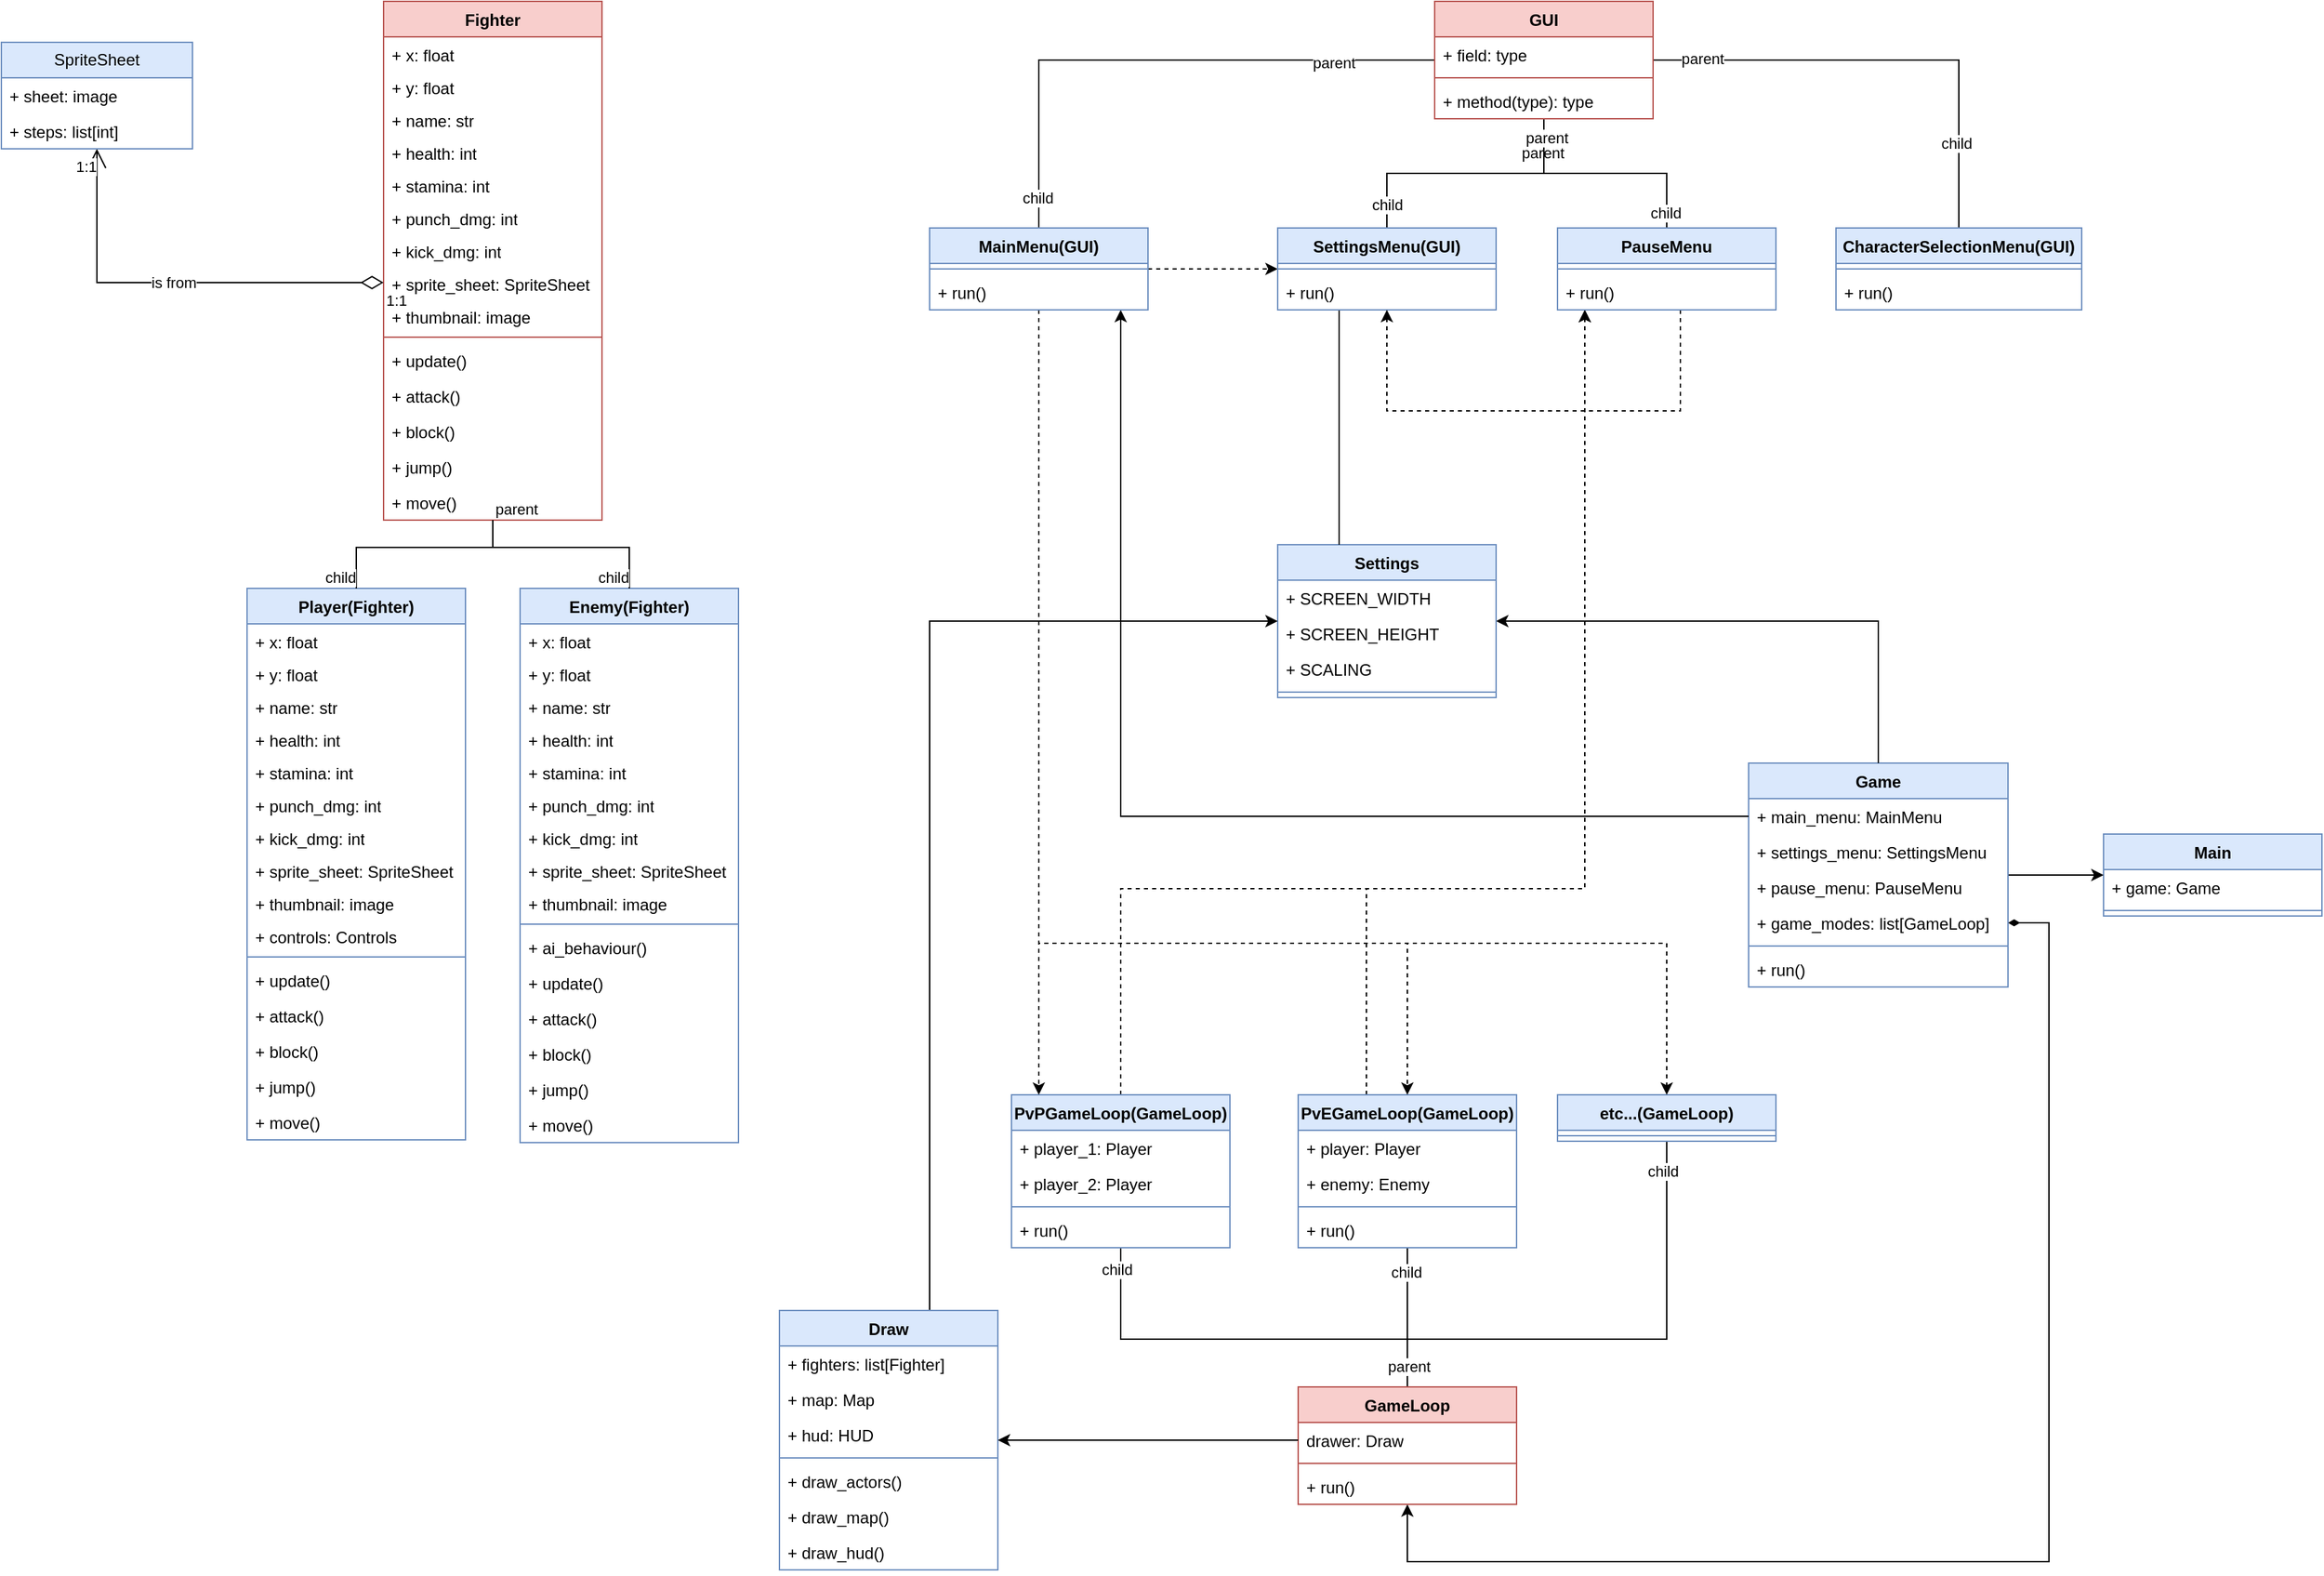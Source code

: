 <mxfile version="24.8.4" pages="2">
  <diagram name="1 oldal" id="AO9EqF0Pw0XHUYTM5-0S">
    <mxGraphModel dx="2049" dy="1954" grid="1" gridSize="10" guides="1" tooltips="1" connect="1" arrows="1" fold="1" page="1" pageScale="1" pageWidth="1600" pageHeight="900" math="0" shadow="0">
      <root>
        <mxCell id="0" />
        <mxCell id="1" parent="0" />
        <mxCell id="5-NTMnnVonEZ9g2xOe2K-20" value="Fighter" style="swimlane;fontStyle=1;align=center;verticalAlign=top;childLayout=stackLayout;horizontal=1;startSize=26;horizontalStack=0;resizeParent=1;resizeParentMax=0;resizeLast=0;collapsible=1;marginBottom=0;whiteSpace=wrap;html=1;fillColor=#f8cecc;strokeColor=#b85450;shadow=0;rounded=0;glass=0;swimlaneLine=1;" parent="1" vertex="1">
          <mxGeometry x="330" y="-360" width="160" height="380" as="geometry" />
        </mxCell>
        <mxCell id="5-NTMnnVonEZ9g2xOe2K-93" value="+ x: float" style="text;strokeColor=none;fillColor=none;align=left;verticalAlign=top;spacingLeft=4;spacingRight=4;overflow=hidden;rotatable=0;points=[[0,0.5],[1,0.5]];portConstraint=eastwest;whiteSpace=wrap;html=1;" parent="5-NTMnnVonEZ9g2xOe2K-20" vertex="1">
          <mxGeometry y="26" width="160" height="24" as="geometry" />
        </mxCell>
        <mxCell id="5-NTMnnVonEZ9g2xOe2K-94" value="+ y: float" style="text;strokeColor=none;fillColor=none;align=left;verticalAlign=top;spacingLeft=4;spacingRight=4;overflow=hidden;rotatable=0;points=[[0,0.5],[1,0.5]];portConstraint=eastwest;whiteSpace=wrap;html=1;" parent="5-NTMnnVonEZ9g2xOe2K-20" vertex="1">
          <mxGeometry y="50" width="160" height="24" as="geometry" />
        </mxCell>
        <mxCell id="5-NTMnnVonEZ9g2xOe2K-21" value="+ name: str" style="text;strokeColor=none;fillColor=none;align=left;verticalAlign=top;spacingLeft=4;spacingRight=4;overflow=hidden;rotatable=0;points=[[0,0.5],[1,0.5]];portConstraint=eastwest;whiteSpace=wrap;html=1;" parent="5-NTMnnVonEZ9g2xOe2K-20" vertex="1">
          <mxGeometry y="74" width="160" height="24" as="geometry" />
        </mxCell>
        <mxCell id="5-NTMnnVonEZ9g2xOe2K-26" value="+ health: int" style="text;strokeColor=none;fillColor=none;align=left;verticalAlign=top;spacingLeft=4;spacingRight=4;overflow=hidden;rotatable=0;points=[[0,0.5],[1,0.5]];portConstraint=eastwest;whiteSpace=wrap;html=1;" parent="5-NTMnnVonEZ9g2xOe2K-20" vertex="1">
          <mxGeometry y="98" width="160" height="24" as="geometry" />
        </mxCell>
        <mxCell id="5-NTMnnVonEZ9g2xOe2K-31" value="+ stamina: int" style="text;strokeColor=none;fillColor=none;align=left;verticalAlign=top;spacingLeft=4;spacingRight=4;overflow=hidden;rotatable=0;points=[[0,0.5],[1,0.5]];portConstraint=eastwest;whiteSpace=wrap;html=1;" parent="5-NTMnnVonEZ9g2xOe2K-20" vertex="1">
          <mxGeometry y="122" width="160" height="24" as="geometry" />
        </mxCell>
        <mxCell id="5-NTMnnVonEZ9g2xOe2K-30" value="+ punch_dmg: int" style="text;strokeColor=none;fillColor=none;align=left;verticalAlign=top;spacingLeft=4;spacingRight=4;overflow=hidden;rotatable=0;points=[[0,0.5],[1,0.5]];portConstraint=eastwest;whiteSpace=wrap;html=1;" parent="5-NTMnnVonEZ9g2xOe2K-20" vertex="1">
          <mxGeometry y="146" width="160" height="24" as="geometry" />
        </mxCell>
        <mxCell id="5-NTMnnVonEZ9g2xOe2K-29" value="+ kick_dmg: int" style="text;strokeColor=none;fillColor=none;align=left;verticalAlign=top;spacingLeft=4;spacingRight=4;overflow=hidden;rotatable=0;points=[[0,0.5],[1,0.5]];portConstraint=eastwest;whiteSpace=wrap;html=1;" parent="5-NTMnnVonEZ9g2xOe2K-20" vertex="1">
          <mxGeometry y="170" width="160" height="24" as="geometry" />
        </mxCell>
        <mxCell id="5-NTMnnVonEZ9g2xOe2K-28" value="+ sprite_sheet: SpriteSheet" style="text;strokeColor=none;fillColor=none;align=left;verticalAlign=top;spacingLeft=4;spacingRight=4;overflow=hidden;rotatable=0;points=[[0,0.5],[1,0.5]];portConstraint=eastwest;whiteSpace=wrap;html=1;" parent="5-NTMnnVonEZ9g2xOe2K-20" vertex="1">
          <mxGeometry y="194" width="160" height="24" as="geometry" />
        </mxCell>
        <mxCell id="5-NTMnnVonEZ9g2xOe2K-27" value="+ thumbnail: image" style="text;strokeColor=none;fillColor=none;align=left;verticalAlign=top;spacingLeft=4;spacingRight=4;overflow=hidden;rotatable=0;points=[[0,0.5],[1,0.5]];portConstraint=eastwest;whiteSpace=wrap;html=1;" parent="5-NTMnnVonEZ9g2xOe2K-20" vertex="1">
          <mxGeometry y="218" width="160" height="24" as="geometry" />
        </mxCell>
        <mxCell id="5-NTMnnVonEZ9g2xOe2K-22" value="" style="line;strokeWidth=1;fillColor=none;align=left;verticalAlign=middle;spacingTop=-1;spacingLeft=3;spacingRight=3;rotatable=0;labelPosition=right;points=[];portConstraint=eastwest;strokeColor=inherit;" parent="5-NTMnnVonEZ9g2xOe2K-20" vertex="1">
          <mxGeometry y="242" width="160" height="8" as="geometry" />
        </mxCell>
        <mxCell id="5-NTMnnVonEZ9g2xOe2K-23" value="+ update()" style="text;strokeColor=none;fillColor=none;align=left;verticalAlign=top;spacingLeft=4;spacingRight=4;overflow=hidden;rotatable=0;points=[[0,0.5],[1,0.5]];portConstraint=eastwest;whiteSpace=wrap;html=1;" parent="5-NTMnnVonEZ9g2xOe2K-20" vertex="1">
          <mxGeometry y="250" width="160" height="26" as="geometry" />
        </mxCell>
        <mxCell id="5-NTMnnVonEZ9g2xOe2K-32" value="+ attack()" style="text;strokeColor=none;fillColor=none;align=left;verticalAlign=top;spacingLeft=4;spacingRight=4;overflow=hidden;rotatable=0;points=[[0,0.5],[1,0.5]];portConstraint=eastwest;whiteSpace=wrap;html=1;" parent="5-NTMnnVonEZ9g2xOe2K-20" vertex="1">
          <mxGeometry y="276" width="160" height="26" as="geometry" />
        </mxCell>
        <mxCell id="5-NTMnnVonEZ9g2xOe2K-39" value="+ block()" style="text;strokeColor=none;fillColor=none;align=left;verticalAlign=top;spacingLeft=4;spacingRight=4;overflow=hidden;rotatable=0;points=[[0,0.5],[1,0.5]];portConstraint=eastwest;whiteSpace=wrap;html=1;" parent="5-NTMnnVonEZ9g2xOe2K-20" vertex="1">
          <mxGeometry y="302" width="160" height="26" as="geometry" />
        </mxCell>
        <mxCell id="5-NTMnnVonEZ9g2xOe2K-38" value="+ jump()" style="text;strokeColor=none;fillColor=none;align=left;verticalAlign=top;spacingLeft=4;spacingRight=4;overflow=hidden;rotatable=0;points=[[0,0.5],[1,0.5]];portConstraint=eastwest;whiteSpace=wrap;html=1;" parent="5-NTMnnVonEZ9g2xOe2K-20" vertex="1">
          <mxGeometry y="328" width="160" height="26" as="geometry" />
        </mxCell>
        <mxCell id="5-NTMnnVonEZ9g2xOe2K-37" value="+ move()" style="text;strokeColor=none;fillColor=none;align=left;verticalAlign=top;spacingLeft=4;spacingRight=4;overflow=hidden;rotatable=0;points=[[0,0.5],[1,0.5]];portConstraint=eastwest;whiteSpace=wrap;html=1;" parent="5-NTMnnVonEZ9g2xOe2K-20" vertex="1">
          <mxGeometry y="354" width="160" height="26" as="geometry" />
        </mxCell>
        <mxCell id="5-NTMnnVonEZ9g2xOe2K-44" value="is from" style="endArrow=open;html=1;endSize=12;startArrow=diamondThin;startSize=14;startFill=0;edgeStyle=orthogonalEdgeStyle;rounded=0;exitX=0;exitY=0.5;exitDx=0;exitDy=0;" parent="1" source="5-NTMnnVonEZ9g2xOe2K-28" target="5-NTMnnVonEZ9g2xOe2K-47" edge="1">
          <mxGeometry relative="1" as="geometry">
            <mxPoint x="110" y="-120" as="sourcePoint" />
            <mxPoint x="130" y="-60" as="targetPoint" />
          </mxGeometry>
        </mxCell>
        <mxCell id="5-NTMnnVonEZ9g2xOe2K-45" value="1:1" style="edgeLabel;resizable=0;html=1;align=left;verticalAlign=top;" parent="5-NTMnnVonEZ9g2xOe2K-44" connectable="0" vertex="1">
          <mxGeometry x="-1" relative="1" as="geometry" />
        </mxCell>
        <mxCell id="5-NTMnnVonEZ9g2xOe2K-46" value="1:1" style="edgeLabel;resizable=0;html=1;align=right;verticalAlign=top;" parent="5-NTMnnVonEZ9g2xOe2K-44" connectable="0" vertex="1">
          <mxGeometry x="1" relative="1" as="geometry" />
        </mxCell>
        <mxCell id="5-NTMnnVonEZ9g2xOe2K-47" value="SpriteSheet" style="swimlane;fontStyle=0;childLayout=stackLayout;horizontal=1;startSize=26;fillColor=#dae8fc;horizontalStack=0;resizeParent=1;resizeParentMax=0;resizeLast=0;collapsible=1;marginBottom=0;whiteSpace=wrap;html=1;strokeColor=#6c8ebf;" parent="1" vertex="1">
          <mxGeometry x="50" y="-330" width="140" height="78" as="geometry" />
        </mxCell>
        <mxCell id="5-NTMnnVonEZ9g2xOe2K-49" value="+ sheet: image" style="text;strokeColor=none;fillColor=none;align=left;verticalAlign=top;spacingLeft=4;spacingRight=4;overflow=hidden;rotatable=0;points=[[0,0.5],[1,0.5]];portConstraint=eastwest;whiteSpace=wrap;html=1;" parent="5-NTMnnVonEZ9g2xOe2K-47" vertex="1">
          <mxGeometry y="26" width="140" height="26" as="geometry" />
        </mxCell>
        <mxCell id="5-NTMnnVonEZ9g2xOe2K-51" value="+ steps: list[int]" style="text;strokeColor=none;fillColor=none;align=left;verticalAlign=top;spacingLeft=4;spacingRight=4;overflow=hidden;rotatable=0;points=[[0,0.5],[1,0.5]];portConstraint=eastwest;whiteSpace=wrap;html=1;" parent="5-NTMnnVonEZ9g2xOe2K-47" vertex="1">
          <mxGeometry y="52" width="140" height="26" as="geometry" />
        </mxCell>
        <mxCell id="5-NTMnnVonEZ9g2xOe2K-52" value="Player(Fighter)" style="swimlane;fontStyle=1;align=center;verticalAlign=top;childLayout=stackLayout;horizontal=1;startSize=26;horizontalStack=0;resizeParent=1;resizeParentMax=0;resizeLast=0;collapsible=1;marginBottom=0;whiteSpace=wrap;html=1;fillColor=#dae8fc;strokeColor=#6c8ebf;" parent="1" vertex="1">
          <mxGeometry x="230" y="70" width="160" height="404" as="geometry" />
        </mxCell>
        <mxCell id="5-NTMnnVonEZ9g2xOe2K-92" value="+ x: float" style="text;align=left;verticalAlign=top;spacingLeft=4;spacingRight=4;overflow=hidden;rotatable=0;points=[[0,0.5],[1,0.5]];portConstraint=eastwest;whiteSpace=wrap;html=1;" parent="5-NTMnnVonEZ9g2xOe2K-52" vertex="1">
          <mxGeometry y="26" width="160" height="24" as="geometry" />
        </mxCell>
        <mxCell id="5-NTMnnVonEZ9g2xOe2K-95" value="+ y: float" style="text;align=left;verticalAlign=top;spacingLeft=4;spacingRight=4;overflow=hidden;rotatable=0;points=[[0,0.5],[1,0.5]];portConstraint=eastwest;whiteSpace=wrap;html=1;" parent="5-NTMnnVonEZ9g2xOe2K-52" vertex="1">
          <mxGeometry y="50" width="160" height="24" as="geometry" />
        </mxCell>
        <mxCell id="5-NTMnnVonEZ9g2xOe2K-53" value="+ name: str" style="text;align=left;verticalAlign=top;spacingLeft=4;spacingRight=4;overflow=hidden;rotatable=0;points=[[0,0.5],[1,0.5]];portConstraint=eastwest;whiteSpace=wrap;html=1;" parent="5-NTMnnVonEZ9g2xOe2K-52" vertex="1">
          <mxGeometry y="74" width="160" height="24" as="geometry" />
        </mxCell>
        <mxCell id="5-NTMnnVonEZ9g2xOe2K-54" value="+ health: int" style="text;align=left;verticalAlign=top;spacingLeft=4;spacingRight=4;overflow=hidden;rotatable=0;points=[[0,0.5],[1,0.5]];portConstraint=eastwest;whiteSpace=wrap;html=1;" parent="5-NTMnnVonEZ9g2xOe2K-52" vertex="1">
          <mxGeometry y="98" width="160" height="24" as="geometry" />
        </mxCell>
        <mxCell id="5-NTMnnVonEZ9g2xOe2K-55" value="+ stamina: int" style="text;align=left;verticalAlign=top;spacingLeft=4;spacingRight=4;overflow=hidden;rotatable=0;points=[[0,0.5],[1,0.5]];portConstraint=eastwest;whiteSpace=wrap;html=1;" parent="5-NTMnnVonEZ9g2xOe2K-52" vertex="1">
          <mxGeometry y="122" width="160" height="24" as="geometry" />
        </mxCell>
        <mxCell id="5-NTMnnVonEZ9g2xOe2K-56" value="+ punch_dmg: int" style="text;align=left;verticalAlign=top;spacingLeft=4;spacingRight=4;overflow=hidden;rotatable=0;points=[[0,0.5],[1,0.5]];portConstraint=eastwest;whiteSpace=wrap;html=1;" parent="5-NTMnnVonEZ9g2xOe2K-52" vertex="1">
          <mxGeometry y="146" width="160" height="24" as="geometry" />
        </mxCell>
        <mxCell id="5-NTMnnVonEZ9g2xOe2K-57" value="+ kick_dmg: int" style="text;align=left;verticalAlign=top;spacingLeft=4;spacingRight=4;overflow=hidden;rotatable=0;points=[[0,0.5],[1,0.5]];portConstraint=eastwest;whiteSpace=wrap;html=1;" parent="5-NTMnnVonEZ9g2xOe2K-52" vertex="1">
          <mxGeometry y="170" width="160" height="24" as="geometry" />
        </mxCell>
        <mxCell id="5-NTMnnVonEZ9g2xOe2K-58" value="+ sprite_sheet: SpriteSheet" style="text;align=left;verticalAlign=top;spacingLeft=4;spacingRight=4;overflow=hidden;rotatable=0;points=[[0,0.5],[1,0.5]];portConstraint=eastwest;whiteSpace=wrap;html=1;" parent="5-NTMnnVonEZ9g2xOe2K-52" vertex="1">
          <mxGeometry y="194" width="160" height="24" as="geometry" />
        </mxCell>
        <mxCell id="5-NTMnnVonEZ9g2xOe2K-59" value="+ thumbnail: image" style="text;align=left;verticalAlign=top;spacingLeft=4;spacingRight=4;overflow=hidden;rotatable=0;points=[[0,0.5],[1,0.5]];portConstraint=eastwest;whiteSpace=wrap;html=1;" parent="5-NTMnnVonEZ9g2xOe2K-52" vertex="1">
          <mxGeometry y="218" width="160" height="24" as="geometry" />
        </mxCell>
        <mxCell id="5-NTMnnVonEZ9g2xOe2K-70" value="+ controls: Controls" style="text;align=left;verticalAlign=top;spacingLeft=4;spacingRight=4;overflow=hidden;rotatable=0;points=[[0,0.5],[1,0.5]];portConstraint=eastwest;whiteSpace=wrap;html=1;" parent="5-NTMnnVonEZ9g2xOe2K-52" vertex="1">
          <mxGeometry y="242" width="160" height="24" as="geometry" />
        </mxCell>
        <mxCell id="5-NTMnnVonEZ9g2xOe2K-60" value="" style="line;strokeWidth=1;fillColor=none;align=left;verticalAlign=middle;spacingTop=-1;spacingLeft=3;spacingRight=3;rotatable=0;labelPosition=right;points=[];portConstraint=eastwest;strokeColor=inherit;" parent="5-NTMnnVonEZ9g2xOe2K-52" vertex="1">
          <mxGeometry y="266" width="160" height="8" as="geometry" />
        </mxCell>
        <mxCell id="5-NTMnnVonEZ9g2xOe2K-61" value="+ update()" style="text;strokeColor=none;fillColor=none;align=left;verticalAlign=top;spacingLeft=4;spacingRight=4;overflow=hidden;rotatable=0;points=[[0,0.5],[1,0.5]];portConstraint=eastwest;whiteSpace=wrap;html=1;" parent="5-NTMnnVonEZ9g2xOe2K-52" vertex="1">
          <mxGeometry y="274" width="160" height="26" as="geometry" />
        </mxCell>
        <mxCell id="5-NTMnnVonEZ9g2xOe2K-62" value="+ attack()" style="text;strokeColor=none;fillColor=none;align=left;verticalAlign=top;spacingLeft=4;spacingRight=4;overflow=hidden;rotatable=0;points=[[0,0.5],[1,0.5]];portConstraint=eastwest;whiteSpace=wrap;html=1;" parent="5-NTMnnVonEZ9g2xOe2K-52" vertex="1">
          <mxGeometry y="300" width="160" height="26" as="geometry" />
        </mxCell>
        <mxCell id="5-NTMnnVonEZ9g2xOe2K-63" value="+ block()" style="text;strokeColor=none;fillColor=none;align=left;verticalAlign=top;spacingLeft=4;spacingRight=4;overflow=hidden;rotatable=0;points=[[0,0.5],[1,0.5]];portConstraint=eastwest;whiteSpace=wrap;html=1;" parent="5-NTMnnVonEZ9g2xOe2K-52" vertex="1">
          <mxGeometry y="326" width="160" height="26" as="geometry" />
        </mxCell>
        <mxCell id="5-NTMnnVonEZ9g2xOe2K-64" value="+ jump()" style="text;strokeColor=none;fillColor=none;align=left;verticalAlign=top;spacingLeft=4;spacingRight=4;overflow=hidden;rotatable=0;points=[[0,0.5],[1,0.5]];portConstraint=eastwest;whiteSpace=wrap;html=1;" parent="5-NTMnnVonEZ9g2xOe2K-52" vertex="1">
          <mxGeometry y="352" width="160" height="26" as="geometry" />
        </mxCell>
        <mxCell id="5-NTMnnVonEZ9g2xOe2K-65" value="+ move()" style="text;strokeColor=none;fillColor=none;align=left;verticalAlign=top;spacingLeft=4;spacingRight=4;overflow=hidden;rotatable=0;points=[[0,0.5],[1,0.5]];portConstraint=eastwest;whiteSpace=wrap;html=1;" parent="5-NTMnnVonEZ9g2xOe2K-52" vertex="1">
          <mxGeometry y="378" width="160" height="26" as="geometry" />
        </mxCell>
        <mxCell id="5-NTMnnVonEZ9g2xOe2K-67" value="" style="endArrow=none;html=1;edgeStyle=orthogonalEdgeStyle;rounded=0;" parent="1" source="5-NTMnnVonEZ9g2xOe2K-20" target="5-NTMnnVonEZ9g2xOe2K-52" edge="1">
          <mxGeometry relative="1" as="geometry">
            <mxPoint x="340" y="-40" as="sourcePoint" />
            <mxPoint x="220" y="47" as="targetPoint" />
            <Array as="points">
              <mxPoint x="410" y="40" />
              <mxPoint x="310" y="40" />
            </Array>
          </mxGeometry>
        </mxCell>
        <mxCell id="5-NTMnnVonEZ9g2xOe2K-68" value="parent" style="edgeLabel;resizable=0;html=1;align=left;verticalAlign=bottom;" parent="5-NTMnnVonEZ9g2xOe2K-67" connectable="0" vertex="1">
          <mxGeometry x="-1" relative="1" as="geometry" />
        </mxCell>
        <mxCell id="5-NTMnnVonEZ9g2xOe2K-69" value="child" style="edgeLabel;resizable=0;html=1;align=right;verticalAlign=bottom;" parent="5-NTMnnVonEZ9g2xOe2K-67" connectable="0" vertex="1">
          <mxGeometry x="1" relative="1" as="geometry" />
        </mxCell>
        <mxCell id="5-NTMnnVonEZ9g2xOe2K-71" value="Enemy(Fighter)" style="swimlane;fontStyle=1;align=center;verticalAlign=top;childLayout=stackLayout;horizontal=1;startSize=26;horizontalStack=0;resizeParent=1;resizeParentMax=0;resizeLast=0;collapsible=1;marginBottom=0;whiteSpace=wrap;html=1;fillColor=#dae8fc;strokeColor=#6c8ebf;" parent="1" vertex="1">
          <mxGeometry x="430" y="70" width="160" height="406" as="geometry" />
        </mxCell>
        <mxCell id="5-NTMnnVonEZ9g2xOe2K-96" value="+ x: float" style="text;align=left;verticalAlign=top;spacingLeft=4;spacingRight=4;overflow=hidden;rotatable=0;points=[[0,0.5],[1,0.5]];portConstraint=eastwest;whiteSpace=wrap;html=1;" parent="5-NTMnnVonEZ9g2xOe2K-71" vertex="1">
          <mxGeometry y="26" width="160" height="24" as="geometry" />
        </mxCell>
        <mxCell id="5-NTMnnVonEZ9g2xOe2K-97" value="+ y: float" style="text;align=left;verticalAlign=top;spacingLeft=4;spacingRight=4;overflow=hidden;rotatable=0;points=[[0,0.5],[1,0.5]];portConstraint=eastwest;whiteSpace=wrap;html=1;" parent="5-NTMnnVonEZ9g2xOe2K-71" vertex="1">
          <mxGeometry y="50" width="160" height="24" as="geometry" />
        </mxCell>
        <mxCell id="5-NTMnnVonEZ9g2xOe2K-72" value="+ name: str" style="text;align=left;verticalAlign=top;spacingLeft=4;spacingRight=4;overflow=hidden;rotatable=0;points=[[0,0.5],[1,0.5]];portConstraint=eastwest;whiteSpace=wrap;html=1;" parent="5-NTMnnVonEZ9g2xOe2K-71" vertex="1">
          <mxGeometry y="74" width="160" height="24" as="geometry" />
        </mxCell>
        <mxCell id="5-NTMnnVonEZ9g2xOe2K-73" value="+ health: int" style="text;align=left;verticalAlign=top;spacingLeft=4;spacingRight=4;overflow=hidden;rotatable=0;points=[[0,0.5],[1,0.5]];portConstraint=eastwest;whiteSpace=wrap;html=1;" parent="5-NTMnnVonEZ9g2xOe2K-71" vertex="1">
          <mxGeometry y="98" width="160" height="24" as="geometry" />
        </mxCell>
        <mxCell id="5-NTMnnVonEZ9g2xOe2K-74" value="+ stamina: int" style="text;align=left;verticalAlign=top;spacingLeft=4;spacingRight=4;overflow=hidden;rotatable=0;points=[[0,0.5],[1,0.5]];portConstraint=eastwest;whiteSpace=wrap;html=1;" parent="5-NTMnnVonEZ9g2xOe2K-71" vertex="1">
          <mxGeometry y="122" width="160" height="24" as="geometry" />
        </mxCell>
        <mxCell id="5-NTMnnVonEZ9g2xOe2K-75" value="+ punch_dmg: int" style="text;align=left;verticalAlign=top;spacingLeft=4;spacingRight=4;overflow=hidden;rotatable=0;points=[[0,0.5],[1,0.5]];portConstraint=eastwest;whiteSpace=wrap;html=1;" parent="5-NTMnnVonEZ9g2xOe2K-71" vertex="1">
          <mxGeometry y="146" width="160" height="24" as="geometry" />
        </mxCell>
        <mxCell id="5-NTMnnVonEZ9g2xOe2K-76" value="+ kick_dmg: int" style="text;align=left;verticalAlign=top;spacingLeft=4;spacingRight=4;overflow=hidden;rotatable=0;points=[[0,0.5],[1,0.5]];portConstraint=eastwest;whiteSpace=wrap;html=1;" parent="5-NTMnnVonEZ9g2xOe2K-71" vertex="1">
          <mxGeometry y="170" width="160" height="24" as="geometry" />
        </mxCell>
        <mxCell id="5-NTMnnVonEZ9g2xOe2K-77" value="+ sprite_sheet: SpriteSheet" style="text;align=left;verticalAlign=top;spacingLeft=4;spacingRight=4;overflow=hidden;rotatable=0;points=[[0,0.5],[1,0.5]];portConstraint=eastwest;whiteSpace=wrap;html=1;" parent="5-NTMnnVonEZ9g2xOe2K-71" vertex="1">
          <mxGeometry y="194" width="160" height="24" as="geometry" />
        </mxCell>
        <mxCell id="5-NTMnnVonEZ9g2xOe2K-78" value="+ thumbnail: image" style="text;align=left;verticalAlign=top;spacingLeft=4;spacingRight=4;overflow=hidden;rotatable=0;points=[[0,0.5],[1,0.5]];portConstraint=eastwest;whiteSpace=wrap;html=1;" parent="5-NTMnnVonEZ9g2xOe2K-71" vertex="1">
          <mxGeometry y="218" width="160" height="24" as="geometry" />
        </mxCell>
        <mxCell id="5-NTMnnVonEZ9g2xOe2K-80" value="" style="line;strokeWidth=1;fillColor=none;align=left;verticalAlign=middle;spacingTop=-1;spacingLeft=3;spacingRight=3;rotatable=0;labelPosition=right;points=[];portConstraint=eastwest;strokeColor=inherit;" parent="5-NTMnnVonEZ9g2xOe2K-71" vertex="1">
          <mxGeometry y="242" width="160" height="8" as="geometry" />
        </mxCell>
        <mxCell id="5-NTMnnVonEZ9g2xOe2K-131" value="+ ai_behaviour()" style="text;strokeColor=none;fillColor=none;align=left;verticalAlign=top;spacingLeft=4;spacingRight=4;overflow=hidden;rotatable=0;points=[[0,0.5],[1,0.5]];portConstraint=eastwest;whiteSpace=wrap;html=1;" parent="5-NTMnnVonEZ9g2xOe2K-71" vertex="1">
          <mxGeometry y="250" width="160" height="26" as="geometry" />
        </mxCell>
        <mxCell id="5-NTMnnVonEZ9g2xOe2K-81" value="+ update()" style="text;strokeColor=none;fillColor=none;align=left;verticalAlign=top;spacingLeft=4;spacingRight=4;overflow=hidden;rotatable=0;points=[[0,0.5],[1,0.5]];portConstraint=eastwest;whiteSpace=wrap;html=1;" parent="5-NTMnnVonEZ9g2xOe2K-71" vertex="1">
          <mxGeometry y="276" width="160" height="26" as="geometry" />
        </mxCell>
        <mxCell id="5-NTMnnVonEZ9g2xOe2K-82" value="+ attack()" style="text;strokeColor=none;fillColor=none;align=left;verticalAlign=top;spacingLeft=4;spacingRight=4;overflow=hidden;rotatable=0;points=[[0,0.5],[1,0.5]];portConstraint=eastwest;whiteSpace=wrap;html=1;" parent="5-NTMnnVonEZ9g2xOe2K-71" vertex="1">
          <mxGeometry y="302" width="160" height="26" as="geometry" />
        </mxCell>
        <mxCell id="5-NTMnnVonEZ9g2xOe2K-83" value="+ block()" style="text;strokeColor=none;fillColor=none;align=left;verticalAlign=top;spacingLeft=4;spacingRight=4;overflow=hidden;rotatable=0;points=[[0,0.5],[1,0.5]];portConstraint=eastwest;whiteSpace=wrap;html=1;" parent="5-NTMnnVonEZ9g2xOe2K-71" vertex="1">
          <mxGeometry y="328" width="160" height="26" as="geometry" />
        </mxCell>
        <mxCell id="5-NTMnnVonEZ9g2xOe2K-84" value="+ jump()" style="text;strokeColor=none;fillColor=none;align=left;verticalAlign=top;spacingLeft=4;spacingRight=4;overflow=hidden;rotatable=0;points=[[0,0.5],[1,0.5]];portConstraint=eastwest;whiteSpace=wrap;html=1;" parent="5-NTMnnVonEZ9g2xOe2K-71" vertex="1">
          <mxGeometry y="354" width="160" height="26" as="geometry" />
        </mxCell>
        <mxCell id="5-NTMnnVonEZ9g2xOe2K-85" value="+ move()" style="text;strokeColor=none;fillColor=none;align=left;verticalAlign=top;spacingLeft=4;spacingRight=4;overflow=hidden;rotatable=0;points=[[0,0.5],[1,0.5]];portConstraint=eastwest;whiteSpace=wrap;html=1;" parent="5-NTMnnVonEZ9g2xOe2K-71" vertex="1">
          <mxGeometry y="380" width="160" height="26" as="geometry" />
        </mxCell>
        <mxCell id="5-NTMnnVonEZ9g2xOe2K-87" value="" style="endArrow=none;html=1;edgeStyle=orthogonalEdgeStyle;rounded=0;" parent="1" source="5-NTMnnVonEZ9g2xOe2K-20" target="5-NTMnnVonEZ9g2xOe2K-71" edge="1">
          <mxGeometry relative="1" as="geometry">
            <mxPoint x="659.999" y="-70" as="sourcePoint" />
            <mxPoint x="759.999" y="-40" as="targetPoint" />
            <Array as="points">
              <mxPoint x="410" y="40" />
              <mxPoint x="510" y="40" />
            </Array>
          </mxGeometry>
        </mxCell>
        <mxCell id="5-NTMnnVonEZ9g2xOe2K-88" value="parent" style="edgeLabel;resizable=0;html=1;align=left;verticalAlign=bottom;" parent="5-NTMnnVonEZ9g2xOe2K-87" connectable="0" vertex="1">
          <mxGeometry x="-1" relative="1" as="geometry" />
        </mxCell>
        <mxCell id="5-NTMnnVonEZ9g2xOe2K-89" value="child" style="edgeLabel;resizable=0;html=1;align=right;verticalAlign=bottom;" parent="5-NTMnnVonEZ9g2xOe2K-87" connectable="0" vertex="1">
          <mxGeometry x="1" relative="1" as="geometry" />
        </mxCell>
        <mxCell id="d2ehUnC8jV5czTGpf8uF-21" style="edgeStyle=orthogonalEdgeStyle;rounded=0;orthogonalLoop=1;jettySize=auto;html=1;startArrow=classic;startFill=1;endArrow=diamondThin;endFill=1;" parent="1" source="5-NTMnnVonEZ9g2xOe2K-98" target="d2ehUnC8jV5czTGpf8uF-58" edge="1">
          <mxGeometry relative="1" as="geometry">
            <Array as="points">
              <mxPoint x="1080" y="783" />
              <mxPoint x="1550" y="783" />
              <mxPoint x="1550" y="315" />
            </Array>
          </mxGeometry>
        </mxCell>
        <mxCell id="iFx0t8KMykMtkTPZhX2i-15" style="edgeStyle=orthogonalEdgeStyle;rounded=0;orthogonalLoop=1;jettySize=auto;html=1;endArrow=none;endFill=0;" edge="1" parent="1" source="5-NTMnnVonEZ9g2xOe2K-98" target="5-NTMnnVonEZ9g2xOe2K-106">
          <mxGeometry relative="1" as="geometry" />
        </mxCell>
        <mxCell id="iFx0t8KMykMtkTPZhX2i-20" value="child" style="edgeLabel;html=1;align=center;verticalAlign=middle;resizable=0;points=[];" vertex="1" connectable="0" parent="iFx0t8KMykMtkTPZhX2i-15">
          <mxGeometry x="0.674" y="1" relative="1" as="geometry">
            <mxPoint y="1" as="offset" />
          </mxGeometry>
        </mxCell>
        <mxCell id="iFx0t8KMykMtkTPZhX2i-16" style="edgeStyle=orthogonalEdgeStyle;rounded=0;orthogonalLoop=1;jettySize=auto;html=1;endArrow=none;endFill=0;" edge="1" parent="1" source="5-NTMnnVonEZ9g2xOe2K-98" target="5-NTMnnVonEZ9g2xOe2K-102">
          <mxGeometry relative="1" as="geometry">
            <Array as="points">
              <mxPoint x="1080" y="620" />
              <mxPoint x="870" y="620" />
            </Array>
          </mxGeometry>
        </mxCell>
        <mxCell id="iFx0t8KMykMtkTPZhX2i-21" value="child" style="edgeLabel;html=1;align=center;verticalAlign=middle;resizable=0;points=[];" vertex="1" connectable="0" parent="iFx0t8KMykMtkTPZhX2i-16">
          <mxGeometry x="0.901" y="3" relative="1" as="geometry">
            <mxPoint as="offset" />
          </mxGeometry>
        </mxCell>
        <mxCell id="iFx0t8KMykMtkTPZhX2i-17" style="edgeStyle=orthogonalEdgeStyle;rounded=0;orthogonalLoop=1;jettySize=auto;html=1;endArrow=none;endFill=0;" edge="1" parent="1" source="5-NTMnnVonEZ9g2xOe2K-98" target="5-NTMnnVonEZ9g2xOe2K-110">
          <mxGeometry relative="1" as="geometry">
            <Array as="points">
              <mxPoint x="1080" y="620" />
              <mxPoint x="1270" y="620" />
            </Array>
          </mxGeometry>
        </mxCell>
        <mxCell id="iFx0t8KMykMtkTPZhX2i-18" value="parent" style="edgeLabel;html=1;align=center;verticalAlign=middle;resizable=0;points=[];" vertex="1" connectable="0" parent="iFx0t8KMykMtkTPZhX2i-17">
          <mxGeometry x="-0.914" y="-1" relative="1" as="geometry">
            <mxPoint y="1" as="offset" />
          </mxGeometry>
        </mxCell>
        <mxCell id="iFx0t8KMykMtkTPZhX2i-19" value="child" style="edgeLabel;html=1;align=center;verticalAlign=middle;resizable=0;points=[];" vertex="1" connectable="0" parent="iFx0t8KMykMtkTPZhX2i-17">
          <mxGeometry x="0.883" y="3" relative="1" as="geometry">
            <mxPoint as="offset" />
          </mxGeometry>
        </mxCell>
        <mxCell id="5-NTMnnVonEZ9g2xOe2K-98" value="GameLoop" style="swimlane;fontStyle=1;align=center;verticalAlign=top;childLayout=stackLayout;horizontal=1;startSize=26;horizontalStack=0;resizeParent=1;resizeParentMax=0;resizeLast=0;collapsible=1;marginBottom=0;whiteSpace=wrap;html=1;fillColor=#f8cecc;strokeColor=#b85450;" parent="1" vertex="1">
          <mxGeometry x="1000" y="655" width="160" height="86" as="geometry" />
        </mxCell>
        <mxCell id="d2ehUnC8jV5czTGpf8uF-59" value="drawer: Draw" style="text;strokeColor=none;fillColor=none;align=left;verticalAlign=top;spacingLeft=4;spacingRight=4;overflow=hidden;rotatable=0;points=[[0,0.5],[1,0.5]];portConstraint=eastwest;whiteSpace=wrap;html=1;" parent="5-NTMnnVonEZ9g2xOe2K-98" vertex="1">
          <mxGeometry y="26" width="160" height="26" as="geometry" />
        </mxCell>
        <mxCell id="5-NTMnnVonEZ9g2xOe2K-100" value="" style="line;strokeWidth=1;fillColor=none;align=left;verticalAlign=middle;spacingTop=-1;spacingLeft=3;spacingRight=3;rotatable=0;labelPosition=right;points=[];portConstraint=eastwest;strokeColor=inherit;" parent="5-NTMnnVonEZ9g2xOe2K-98" vertex="1">
          <mxGeometry y="52" width="160" height="8" as="geometry" />
        </mxCell>
        <mxCell id="5-NTMnnVonEZ9g2xOe2K-101" value="+ run()" style="text;strokeColor=none;fillColor=none;align=left;verticalAlign=top;spacingLeft=4;spacingRight=4;overflow=hidden;rotatable=0;points=[[0,0.5],[1,0.5]];portConstraint=eastwest;whiteSpace=wrap;html=1;" parent="5-NTMnnVonEZ9g2xOe2K-98" vertex="1">
          <mxGeometry y="60" width="160" height="26" as="geometry" />
        </mxCell>
        <mxCell id="iFx0t8KMykMtkTPZhX2i-25" style="edgeStyle=orthogonalEdgeStyle;rounded=0;orthogonalLoop=1;jettySize=auto;html=1;dashed=1;" edge="1" parent="1" source="5-NTMnnVonEZ9g2xOe2K-102" target="d2ehUnC8jV5czTGpf8uF-53">
          <mxGeometry relative="1" as="geometry">
            <Array as="points">
              <mxPoint x="870" y="290" />
              <mxPoint x="1210" y="290" />
            </Array>
          </mxGeometry>
        </mxCell>
        <mxCell id="5-NTMnnVonEZ9g2xOe2K-102" value="PvPGameLoop(GameLoop)" style="swimlane;fontStyle=1;align=center;verticalAlign=top;childLayout=stackLayout;horizontal=1;startSize=26;horizontalStack=0;resizeParent=1;resizeParentMax=0;resizeLast=0;collapsible=1;marginBottom=0;whiteSpace=wrap;html=1;fillColor=#dae8fc;strokeColor=#6c8ebf;" parent="1" vertex="1">
          <mxGeometry x="790" y="441" width="160" height="112" as="geometry" />
        </mxCell>
        <mxCell id="5-NTMnnVonEZ9g2xOe2K-127" value="+ player_1: Player" style="text;strokeColor=none;fillColor=none;align=left;verticalAlign=top;spacingLeft=4;spacingRight=4;overflow=hidden;rotatable=0;points=[[0,0.5],[1,0.5]];portConstraint=eastwest;whiteSpace=wrap;html=1;" parent="5-NTMnnVonEZ9g2xOe2K-102" vertex="1">
          <mxGeometry y="26" width="160" height="26" as="geometry" />
        </mxCell>
        <mxCell id="5-NTMnnVonEZ9g2xOe2K-128" value="+ player_2: Player" style="text;strokeColor=none;fillColor=none;align=left;verticalAlign=top;spacingLeft=4;spacingRight=4;overflow=hidden;rotatable=0;points=[[0,0.5],[1,0.5]];portConstraint=eastwest;whiteSpace=wrap;html=1;" parent="5-NTMnnVonEZ9g2xOe2K-102" vertex="1">
          <mxGeometry y="52" width="160" height="26" as="geometry" />
        </mxCell>
        <mxCell id="5-NTMnnVonEZ9g2xOe2K-104" value="" style="line;strokeWidth=1;fillColor=none;align=left;verticalAlign=middle;spacingTop=-1;spacingLeft=3;spacingRight=3;rotatable=0;labelPosition=right;points=[];portConstraint=eastwest;strokeColor=inherit;" parent="5-NTMnnVonEZ9g2xOe2K-102" vertex="1">
          <mxGeometry y="78" width="160" height="8" as="geometry" />
        </mxCell>
        <mxCell id="5-NTMnnVonEZ9g2xOe2K-105" value="+ run()" style="text;strokeColor=none;fillColor=none;align=left;verticalAlign=top;spacingLeft=4;spacingRight=4;overflow=hidden;rotatable=0;points=[[0,0.5],[1,0.5]];portConstraint=eastwest;whiteSpace=wrap;html=1;" parent="5-NTMnnVonEZ9g2xOe2K-102" vertex="1">
          <mxGeometry y="86" width="160" height="26" as="geometry" />
        </mxCell>
        <mxCell id="iFx0t8KMykMtkTPZhX2i-26" style="edgeStyle=orthogonalEdgeStyle;rounded=0;orthogonalLoop=1;jettySize=auto;html=1;dashed=1;" edge="1" parent="1" source="5-NTMnnVonEZ9g2xOe2K-106" target="d2ehUnC8jV5czTGpf8uF-53">
          <mxGeometry relative="1" as="geometry">
            <Array as="points">
              <mxPoint x="1050" y="290" />
              <mxPoint x="1210" y="290" />
            </Array>
          </mxGeometry>
        </mxCell>
        <mxCell id="5-NTMnnVonEZ9g2xOe2K-106" value="PvEGameLoop(GameLoop)" style="swimlane;fontStyle=1;align=center;verticalAlign=top;childLayout=stackLayout;horizontal=1;startSize=26;horizontalStack=0;resizeParent=1;resizeParentMax=0;resizeLast=0;collapsible=1;marginBottom=0;whiteSpace=wrap;html=1;fillColor=#dae8fc;strokeColor=#6c8ebf;" parent="1" vertex="1">
          <mxGeometry x="1000" y="441" width="160" height="112" as="geometry" />
        </mxCell>
        <mxCell id="5-NTMnnVonEZ9g2xOe2K-129" value="+ player: Player" style="text;strokeColor=none;fillColor=none;align=left;verticalAlign=top;spacingLeft=4;spacingRight=4;overflow=hidden;rotatable=0;points=[[0,0.5],[1,0.5]];portConstraint=eastwest;whiteSpace=wrap;html=1;" parent="5-NTMnnVonEZ9g2xOe2K-106" vertex="1">
          <mxGeometry y="26" width="160" height="26" as="geometry" />
        </mxCell>
        <mxCell id="5-NTMnnVonEZ9g2xOe2K-130" value="+ enemy: Enemy" style="text;strokeColor=none;fillColor=none;align=left;verticalAlign=top;spacingLeft=4;spacingRight=4;overflow=hidden;rotatable=0;points=[[0,0.5],[1,0.5]];portConstraint=eastwest;whiteSpace=wrap;html=1;" parent="5-NTMnnVonEZ9g2xOe2K-106" vertex="1">
          <mxGeometry y="52" width="160" height="26" as="geometry" />
        </mxCell>
        <mxCell id="5-NTMnnVonEZ9g2xOe2K-108" value="" style="line;strokeWidth=1;fillColor=none;align=left;verticalAlign=middle;spacingTop=-1;spacingLeft=3;spacingRight=3;rotatable=0;labelPosition=right;points=[];portConstraint=eastwest;strokeColor=inherit;" parent="5-NTMnnVonEZ9g2xOe2K-106" vertex="1">
          <mxGeometry y="78" width="160" height="8" as="geometry" />
        </mxCell>
        <mxCell id="5-NTMnnVonEZ9g2xOe2K-109" value="+ run()" style="text;strokeColor=none;fillColor=none;align=left;verticalAlign=top;spacingLeft=4;spacingRight=4;overflow=hidden;rotatable=0;points=[[0,0.5],[1,0.5]];portConstraint=eastwest;whiteSpace=wrap;html=1;" parent="5-NTMnnVonEZ9g2xOe2K-106" vertex="1">
          <mxGeometry y="86" width="160" height="26" as="geometry" />
        </mxCell>
        <mxCell id="5-NTMnnVonEZ9g2xOe2K-110" value="etc...(GameLoop)" style="swimlane;fontStyle=1;align=center;verticalAlign=top;childLayout=stackLayout;horizontal=1;startSize=26;horizontalStack=0;resizeParent=1;resizeParentMax=0;resizeLast=0;collapsible=1;marginBottom=0;whiteSpace=wrap;html=1;fillColor=#dae8fc;strokeColor=#6c8ebf;" parent="1" vertex="1">
          <mxGeometry x="1190" y="441" width="160" height="34" as="geometry" />
        </mxCell>
        <mxCell id="5-NTMnnVonEZ9g2xOe2K-112" value="" style="line;strokeWidth=1;fillColor=none;align=left;verticalAlign=middle;spacingTop=-1;spacingLeft=3;spacingRight=3;rotatable=0;labelPosition=right;points=[];portConstraint=eastwest;strokeColor=inherit;" parent="5-NTMnnVonEZ9g2xOe2K-110" vertex="1">
          <mxGeometry y="26" width="160" height="8" as="geometry" />
        </mxCell>
        <mxCell id="5-NTMnnVonEZ9g2xOe2K-140" value="Main" style="swimlane;fontStyle=1;align=center;verticalAlign=top;childLayout=stackLayout;horizontal=1;startSize=26;horizontalStack=0;resizeParent=1;resizeParentMax=0;resizeLast=0;collapsible=1;marginBottom=0;whiteSpace=wrap;html=1;fillColor=#dae8fc;strokeColor=#6c8ebf;" parent="1" vertex="1">
          <mxGeometry x="1590" y="250" width="160" height="60" as="geometry" />
        </mxCell>
        <mxCell id="5-NTMnnVonEZ9g2xOe2K-141" value="+ game: Game" style="text;strokeColor=none;fillColor=none;align=left;verticalAlign=top;spacingLeft=4;spacingRight=4;overflow=hidden;rotatable=0;points=[[0,0.5],[1,0.5]];portConstraint=eastwest;whiteSpace=wrap;html=1;" parent="5-NTMnnVonEZ9g2xOe2K-140" vertex="1">
          <mxGeometry y="26" width="160" height="26" as="geometry" />
        </mxCell>
        <mxCell id="5-NTMnnVonEZ9g2xOe2K-142" value="" style="line;strokeWidth=1;fillColor=none;align=left;verticalAlign=middle;spacingTop=-1;spacingLeft=3;spacingRight=3;rotatable=0;labelPosition=right;points=[];portConstraint=eastwest;strokeColor=inherit;" parent="5-NTMnnVonEZ9g2xOe2K-140" vertex="1">
          <mxGeometry y="52" width="160" height="8" as="geometry" />
        </mxCell>
        <mxCell id="d2ehUnC8jV5czTGpf8uF-6" value="" style="edgeStyle=orthogonalEdgeStyle;rounded=0;orthogonalLoop=1;jettySize=auto;html=1;" parent="1" source="d2ehUnC8jV5czTGpf8uF-2" target="5-NTMnnVonEZ9g2xOe2K-140" edge="1">
          <mxGeometry relative="1" as="geometry" />
        </mxCell>
        <mxCell id="d2ehUnC8jV5czTGpf8uF-2" value="Game" style="swimlane;fontStyle=1;align=center;verticalAlign=top;childLayout=stackLayout;horizontal=1;startSize=26;horizontalStack=0;resizeParent=1;resizeParentMax=0;resizeLast=0;collapsible=1;marginBottom=0;whiteSpace=wrap;html=1;fillColor=#dae8fc;strokeColor=#6c8ebf;" parent="1" vertex="1">
          <mxGeometry x="1330" y="198" width="190" height="164" as="geometry" />
        </mxCell>
        <mxCell id="d2ehUnC8jV5czTGpf8uF-57" value="+ main_menu: MainMenu" style="text;strokeColor=none;fillColor=none;align=left;verticalAlign=top;spacingLeft=4;spacingRight=4;overflow=hidden;rotatable=0;points=[[0,0.5],[1,0.5]];portConstraint=eastwest;whiteSpace=wrap;html=1;" parent="d2ehUnC8jV5czTGpf8uF-2" vertex="1">
          <mxGeometry y="26" width="190" height="26" as="geometry" />
        </mxCell>
        <mxCell id="iFx0t8KMykMtkTPZhX2i-24" value="+ settings_menu: SettingsMenu" style="text;strokeColor=none;fillColor=none;align=left;verticalAlign=top;spacingLeft=4;spacingRight=4;overflow=hidden;rotatable=0;points=[[0,0.5],[1,0.5]];portConstraint=eastwest;whiteSpace=wrap;html=1;" vertex="1" parent="d2ehUnC8jV5czTGpf8uF-2">
          <mxGeometry y="52" width="190" height="26" as="geometry" />
        </mxCell>
        <mxCell id="iFx0t8KMykMtkTPZhX2i-23" value="+ pause_menu: PauseMenu" style="text;strokeColor=none;fillColor=none;align=left;verticalAlign=top;spacingLeft=4;spacingRight=4;overflow=hidden;rotatable=0;points=[[0,0.5],[1,0.5]];portConstraint=eastwest;whiteSpace=wrap;html=1;" vertex="1" parent="d2ehUnC8jV5czTGpf8uF-2">
          <mxGeometry y="78" width="190" height="26" as="geometry" />
        </mxCell>
        <mxCell id="d2ehUnC8jV5czTGpf8uF-58" value="+ game_modes: list[GameLoop]" style="text;strokeColor=none;fillColor=none;align=left;verticalAlign=top;spacingLeft=4;spacingRight=4;overflow=hidden;rotatable=0;points=[[0,0.5],[1,0.5]];portConstraint=eastwest;whiteSpace=wrap;html=1;" parent="d2ehUnC8jV5czTGpf8uF-2" vertex="1">
          <mxGeometry y="104" width="190" height="26" as="geometry" />
        </mxCell>
        <mxCell id="d2ehUnC8jV5czTGpf8uF-4" value="" style="line;strokeWidth=1;fillColor=none;align=left;verticalAlign=middle;spacingTop=-1;spacingLeft=3;spacingRight=3;rotatable=0;labelPosition=right;points=[];portConstraint=eastwest;strokeColor=inherit;" parent="d2ehUnC8jV5czTGpf8uF-2" vertex="1">
          <mxGeometry y="130" width="190" height="8" as="geometry" />
        </mxCell>
        <mxCell id="d2ehUnC8jV5czTGpf8uF-5" value="+ run()" style="text;strokeColor=none;fillColor=none;align=left;verticalAlign=top;spacingLeft=4;spacingRight=4;overflow=hidden;rotatable=0;points=[[0,0.5],[1,0.5]];portConstraint=eastwest;whiteSpace=wrap;html=1;" parent="d2ehUnC8jV5czTGpf8uF-2" vertex="1">
          <mxGeometry y="138" width="190" height="26" as="geometry" />
        </mxCell>
        <mxCell id="d2ehUnC8jV5czTGpf8uF-52" style="edgeStyle=orthogonalEdgeStyle;rounded=0;orthogonalLoop=1;jettySize=auto;html=1;startArrow=classic;startFill=1;endArrow=none;endFill=0;" parent="1" source="d2ehUnC8jV5czTGpf8uF-7" target="d2ehUnC8jV5czTGpf8uF-2" edge="1">
          <mxGeometry relative="1" as="geometry" />
        </mxCell>
        <mxCell id="d2ehUnC8jV5czTGpf8uF-7" value="Settings" style="swimlane;fontStyle=1;align=center;verticalAlign=top;childLayout=stackLayout;horizontal=1;startSize=26;horizontalStack=0;resizeParent=1;resizeParentMax=0;resizeLast=0;collapsible=1;marginBottom=0;whiteSpace=wrap;html=1;fillColor=#dae8fc;strokeColor=#6c8ebf;" parent="1" vertex="1">
          <mxGeometry x="985" y="38" width="160" height="112" as="geometry" />
        </mxCell>
        <mxCell id="d2ehUnC8jV5czTGpf8uF-8" value="+ SCREEN_WIDTH" style="text;strokeColor=none;fillColor=none;align=left;verticalAlign=top;spacingLeft=4;spacingRight=4;overflow=hidden;rotatable=0;points=[[0,0.5],[1,0.5]];portConstraint=eastwest;whiteSpace=wrap;html=1;" parent="d2ehUnC8jV5czTGpf8uF-7" vertex="1">
          <mxGeometry y="26" width="160" height="26" as="geometry" />
        </mxCell>
        <mxCell id="d2ehUnC8jV5czTGpf8uF-19" value="+ SCREEN_HEIGHT" style="text;strokeColor=none;fillColor=none;align=left;verticalAlign=top;spacingLeft=4;spacingRight=4;overflow=hidden;rotatable=0;points=[[0,0.5],[1,0.5]];portConstraint=eastwest;whiteSpace=wrap;html=1;" parent="d2ehUnC8jV5czTGpf8uF-7" vertex="1">
          <mxGeometry y="52" width="160" height="26" as="geometry" />
        </mxCell>
        <mxCell id="d2ehUnC8jV5czTGpf8uF-18" value="+ SCALING" style="text;strokeColor=none;fillColor=none;align=left;verticalAlign=top;spacingLeft=4;spacingRight=4;overflow=hidden;rotatable=0;points=[[0,0.5],[1,0.5]];portConstraint=eastwest;whiteSpace=wrap;html=1;" parent="d2ehUnC8jV5czTGpf8uF-7" vertex="1">
          <mxGeometry y="78" width="160" height="26" as="geometry" />
        </mxCell>
        <mxCell id="d2ehUnC8jV5czTGpf8uF-9" value="" style="line;strokeWidth=1;fillColor=none;align=left;verticalAlign=middle;spacingTop=-1;spacingLeft=3;spacingRight=3;rotatable=0;labelPosition=right;points=[];portConstraint=eastwest;strokeColor=inherit;" parent="d2ehUnC8jV5czTGpf8uF-7" vertex="1">
          <mxGeometry y="104" width="160" height="8" as="geometry" />
        </mxCell>
        <mxCell id="iFx0t8KMykMtkTPZhX2i-12" style="edgeStyle=orthogonalEdgeStyle;rounded=0;orthogonalLoop=1;jettySize=auto;html=1;" edge="1" parent="1" source="d2ehUnC8jV5czTGpf8uF-26" target="d2ehUnC8jV5czTGpf8uF-7">
          <mxGeometry relative="1" as="geometry">
            <Array as="points">
              <mxPoint x="730" y="94" />
            </Array>
          </mxGeometry>
        </mxCell>
        <mxCell id="d2ehUnC8jV5czTGpf8uF-26" value="Draw" style="swimlane;fontStyle=1;align=center;verticalAlign=top;childLayout=stackLayout;horizontal=1;startSize=26;horizontalStack=0;resizeParent=1;resizeParentMax=0;resizeLast=0;collapsible=1;marginBottom=0;whiteSpace=wrap;html=1;fillColor=#dae8fc;strokeColor=#6c8ebf;" parent="1" vertex="1">
          <mxGeometry x="620" y="599" width="160" height="190" as="geometry" />
        </mxCell>
        <mxCell id="d2ehUnC8jV5czTGpf8uF-27" value="+ fighters: list[Fighter]" style="text;strokeColor=none;fillColor=none;align=left;verticalAlign=top;spacingLeft=4;spacingRight=4;overflow=hidden;rotatable=0;points=[[0,0.5],[1,0.5]];portConstraint=eastwest;whiteSpace=wrap;html=1;" parent="d2ehUnC8jV5czTGpf8uF-26" vertex="1">
          <mxGeometry y="26" width="160" height="26" as="geometry" />
        </mxCell>
        <mxCell id="d2ehUnC8jV5czTGpf8uF-34" value="+ map: Map" style="text;strokeColor=none;fillColor=none;align=left;verticalAlign=top;spacingLeft=4;spacingRight=4;overflow=hidden;rotatable=0;points=[[0,0.5],[1,0.5]];portConstraint=eastwest;whiteSpace=wrap;html=1;" parent="d2ehUnC8jV5czTGpf8uF-26" vertex="1">
          <mxGeometry y="52" width="160" height="26" as="geometry" />
        </mxCell>
        <mxCell id="d2ehUnC8jV5czTGpf8uF-33" value="+ hud: HUD" style="text;strokeColor=none;fillColor=none;align=left;verticalAlign=top;spacingLeft=4;spacingRight=4;overflow=hidden;rotatable=0;points=[[0,0.5],[1,0.5]];portConstraint=eastwest;whiteSpace=wrap;html=1;" parent="d2ehUnC8jV5czTGpf8uF-26" vertex="1">
          <mxGeometry y="78" width="160" height="26" as="geometry" />
        </mxCell>
        <mxCell id="d2ehUnC8jV5czTGpf8uF-28" value="" style="line;strokeWidth=1;fillColor=none;align=left;verticalAlign=middle;spacingTop=-1;spacingLeft=3;spacingRight=3;rotatable=0;labelPosition=right;points=[];portConstraint=eastwest;strokeColor=inherit;" parent="d2ehUnC8jV5czTGpf8uF-26" vertex="1">
          <mxGeometry y="104" width="160" height="8" as="geometry" />
        </mxCell>
        <mxCell id="d2ehUnC8jV5czTGpf8uF-29" value="+ draw_actors()" style="text;strokeColor=none;fillColor=none;align=left;verticalAlign=top;spacingLeft=4;spacingRight=4;overflow=hidden;rotatable=0;points=[[0,0.5],[1,0.5]];portConstraint=eastwest;whiteSpace=wrap;html=1;" parent="d2ehUnC8jV5czTGpf8uF-26" vertex="1">
          <mxGeometry y="112" width="160" height="26" as="geometry" />
        </mxCell>
        <mxCell id="d2ehUnC8jV5czTGpf8uF-30" value="+ draw_map()" style="text;strokeColor=none;fillColor=none;align=left;verticalAlign=top;spacingLeft=4;spacingRight=4;overflow=hidden;rotatable=0;points=[[0,0.5],[1,0.5]];portConstraint=eastwest;whiteSpace=wrap;html=1;" parent="d2ehUnC8jV5czTGpf8uF-26" vertex="1">
          <mxGeometry y="138" width="160" height="26" as="geometry" />
        </mxCell>
        <mxCell id="d2ehUnC8jV5czTGpf8uF-31" value="+ draw_hud()" style="text;strokeColor=none;fillColor=none;align=left;verticalAlign=top;spacingLeft=4;spacingRight=4;overflow=hidden;rotatable=0;points=[[0,0.5],[1,0.5]];portConstraint=eastwest;whiteSpace=wrap;html=1;" parent="d2ehUnC8jV5czTGpf8uF-26" vertex="1">
          <mxGeometry y="164" width="160" height="26" as="geometry" />
        </mxCell>
        <mxCell id="d2ehUnC8jV5czTGpf8uF-64" style="edgeStyle=orthogonalEdgeStyle;rounded=0;orthogonalLoop=1;jettySize=auto;html=1;endArrow=none;endFill=0;flowAnimation=0;" parent="1" source="d2ehUnC8jV5czTGpf8uF-36" target="d2ehUnC8jV5czTGpf8uF-40" edge="1">
          <mxGeometry relative="1" as="geometry" />
        </mxCell>
        <mxCell id="d2ehUnC8jV5czTGpf8uF-70" value="child" style="edgeLabel;html=1;align=center;verticalAlign=middle;resizable=0;points=[];" parent="d2ehUnC8jV5czTGpf8uF-64" vertex="1" connectable="0">
          <mxGeometry x="0.891" y="-1" relative="1" as="geometry">
            <mxPoint as="offset" />
          </mxGeometry>
        </mxCell>
        <mxCell id="d2ehUnC8jV5czTGpf8uF-76" value="parent" style="edgeLabel;html=1;align=center;verticalAlign=middle;resizable=0;points=[];" parent="d2ehUnC8jV5czTGpf8uF-64" vertex="1" connectable="0">
          <mxGeometry x="-0.64" y="2" relative="1" as="geometry">
            <mxPoint as="offset" />
          </mxGeometry>
        </mxCell>
        <mxCell id="d2ehUnC8jV5czTGpf8uF-65" style="edgeStyle=orthogonalEdgeStyle;rounded=0;orthogonalLoop=1;jettySize=auto;html=1;endArrow=none;endFill=0;" parent="1" source="d2ehUnC8jV5czTGpf8uF-36" target="d2ehUnC8jV5czTGpf8uF-44" edge="1">
          <mxGeometry relative="1" as="geometry" />
        </mxCell>
        <mxCell id="d2ehUnC8jV5czTGpf8uF-69" value="parent" style="edgeLabel;html=1;align=center;verticalAlign=middle;resizable=0;points=[];" parent="d2ehUnC8jV5czTGpf8uF-65" vertex="1" connectable="0">
          <mxGeometry x="-0.746" y="-1" relative="1" as="geometry">
            <mxPoint as="offset" />
          </mxGeometry>
        </mxCell>
        <mxCell id="d2ehUnC8jV5czTGpf8uF-71" value="child" style="edgeLabel;html=1;align=center;verticalAlign=middle;resizable=0;points=[];" parent="d2ehUnC8jV5czTGpf8uF-65" vertex="1" connectable="0">
          <mxGeometry x="0.821" relative="1" as="geometry">
            <mxPoint as="offset" />
          </mxGeometry>
        </mxCell>
        <mxCell id="d2ehUnC8jV5czTGpf8uF-66" style="edgeStyle=orthogonalEdgeStyle;rounded=0;orthogonalLoop=1;jettySize=auto;html=1;endArrow=none;endFill=0;" parent="1" source="d2ehUnC8jV5czTGpf8uF-36" target="d2ehUnC8jV5czTGpf8uF-48" edge="1">
          <mxGeometry relative="1" as="geometry" />
        </mxCell>
        <mxCell id="d2ehUnC8jV5czTGpf8uF-72" value="child" style="edgeLabel;html=1;align=center;verticalAlign=middle;resizable=0;points=[];" parent="d2ehUnC8jV5czTGpf8uF-66" vertex="1" connectable="0">
          <mxGeometry x="0.641" y="-2" relative="1" as="geometry">
            <mxPoint as="offset" />
          </mxGeometry>
        </mxCell>
        <mxCell id="d2ehUnC8jV5czTGpf8uF-73" value="parent" style="edgeLabel;html=1;align=center;verticalAlign=middle;resizable=0;points=[];" parent="d2ehUnC8jV5czTGpf8uF-66" vertex="1" connectable="0">
          <mxGeometry x="-0.792" y="1" relative="1" as="geometry">
            <mxPoint as="offset" />
          </mxGeometry>
        </mxCell>
        <mxCell id="d2ehUnC8jV5czTGpf8uF-67" style="edgeStyle=orthogonalEdgeStyle;rounded=0;orthogonalLoop=1;jettySize=auto;html=1;endArrow=none;endFill=0;" parent="1" source="d2ehUnC8jV5czTGpf8uF-36" target="d2ehUnC8jV5czTGpf8uF-53" edge="1">
          <mxGeometry relative="1" as="geometry" />
        </mxCell>
        <mxCell id="d2ehUnC8jV5czTGpf8uF-74" value="parent" style="edgeLabel;html=1;align=center;verticalAlign=middle;resizable=0;points=[];" parent="d2ehUnC8jV5czTGpf8uF-67" vertex="1" connectable="0">
          <mxGeometry x="-0.835" y="2" relative="1" as="geometry">
            <mxPoint as="offset" />
          </mxGeometry>
        </mxCell>
        <mxCell id="d2ehUnC8jV5czTGpf8uF-75" value="child" style="edgeLabel;html=1;align=center;verticalAlign=middle;resizable=0;points=[];" parent="d2ehUnC8jV5czTGpf8uF-67" vertex="1" connectable="0">
          <mxGeometry x="0.866" y="-1" relative="1" as="geometry">
            <mxPoint as="offset" />
          </mxGeometry>
        </mxCell>
        <mxCell id="d2ehUnC8jV5czTGpf8uF-89" style="rounded=0;orthogonalLoop=1;jettySize=auto;html=1;startArrow=classic;startFill=1;endArrow=none;endFill=0;edgeStyle=orthogonalEdgeStyle;" parent="1" source="d2ehUnC8jV5czTGpf8uF-40" target="d2ehUnC8jV5czTGpf8uF-57" edge="1">
          <mxGeometry relative="1" as="geometry">
            <Array as="points">
              <mxPoint x="870" y="237" />
            </Array>
          </mxGeometry>
        </mxCell>
        <mxCell id="d2ehUnC8jV5czTGpf8uF-36" value="GUI" style="swimlane;fontStyle=1;align=center;verticalAlign=top;childLayout=stackLayout;horizontal=1;startSize=26;horizontalStack=0;resizeParent=1;resizeParentMax=0;resizeLast=0;collapsible=1;marginBottom=0;whiteSpace=wrap;html=1;fillColor=#f8cecc;strokeColor=#b85450;" parent="1" vertex="1">
          <mxGeometry x="1100" y="-360" width="160" height="86" as="geometry" />
        </mxCell>
        <mxCell id="d2ehUnC8jV5czTGpf8uF-37" value="+ field: type" style="text;strokeColor=none;fillColor=none;align=left;verticalAlign=top;spacingLeft=4;spacingRight=4;overflow=hidden;rotatable=0;points=[[0,0.5],[1,0.5]];portConstraint=eastwest;whiteSpace=wrap;html=1;" parent="d2ehUnC8jV5czTGpf8uF-36" vertex="1">
          <mxGeometry y="26" width="160" height="26" as="geometry" />
        </mxCell>
        <mxCell id="d2ehUnC8jV5czTGpf8uF-38" value="" style="line;strokeWidth=1;fillColor=none;align=left;verticalAlign=middle;spacingTop=-1;spacingLeft=3;spacingRight=3;rotatable=0;labelPosition=right;points=[];portConstraint=eastwest;strokeColor=inherit;" parent="d2ehUnC8jV5czTGpf8uF-36" vertex="1">
          <mxGeometry y="52" width="160" height="8" as="geometry" />
        </mxCell>
        <mxCell id="d2ehUnC8jV5czTGpf8uF-39" value="+ method(type): type" style="text;strokeColor=none;fillColor=none;align=left;verticalAlign=top;spacingLeft=4;spacingRight=4;overflow=hidden;rotatable=0;points=[[0,0.5],[1,0.5]];portConstraint=eastwest;whiteSpace=wrap;html=1;" parent="d2ehUnC8jV5czTGpf8uF-36" vertex="1">
          <mxGeometry y="60" width="160" height="26" as="geometry" />
        </mxCell>
        <mxCell id="iFx0t8KMykMtkTPZhX2i-2" style="edgeStyle=orthogonalEdgeStyle;rounded=0;orthogonalLoop=1;jettySize=auto;html=1;dashed=1;" edge="1" parent="1" source="d2ehUnC8jV5czTGpf8uF-40" target="d2ehUnC8jV5czTGpf8uF-44">
          <mxGeometry relative="1" as="geometry" />
        </mxCell>
        <mxCell id="iFx0t8KMykMtkTPZhX2i-13" style="edgeStyle=orthogonalEdgeStyle;rounded=0;orthogonalLoop=1;jettySize=auto;html=1;dashed=1;" edge="1" parent="1" source="d2ehUnC8jV5czTGpf8uF-40" target="5-NTMnnVonEZ9g2xOe2K-102">
          <mxGeometry relative="1" as="geometry">
            <Array as="points">
              <mxPoint x="810" y="370" />
              <mxPoint x="810" y="370" />
            </Array>
          </mxGeometry>
        </mxCell>
        <mxCell id="iFx0t8KMykMtkTPZhX2i-14" style="edgeStyle=orthogonalEdgeStyle;rounded=0;orthogonalLoop=1;jettySize=auto;html=1;entryX=0.5;entryY=0;entryDx=0;entryDy=0;dashed=1;" edge="1" parent="1" source="d2ehUnC8jV5czTGpf8uF-40" target="5-NTMnnVonEZ9g2xOe2K-106">
          <mxGeometry relative="1" as="geometry">
            <Array as="points">
              <mxPoint x="810" y="330" />
              <mxPoint x="1080" y="330" />
            </Array>
          </mxGeometry>
        </mxCell>
        <mxCell id="iFx0t8KMykMtkTPZhX2i-22" style="edgeStyle=orthogonalEdgeStyle;rounded=0;orthogonalLoop=1;jettySize=auto;html=1;dashed=1;" edge="1" parent="1" source="d2ehUnC8jV5czTGpf8uF-40" target="5-NTMnnVonEZ9g2xOe2K-110">
          <mxGeometry relative="1" as="geometry">
            <Array as="points">
              <mxPoint x="810" y="330" />
              <mxPoint x="1270" y="330" />
            </Array>
          </mxGeometry>
        </mxCell>
        <mxCell id="d2ehUnC8jV5czTGpf8uF-40" value="MainMenu(GUI)" style="swimlane;fontStyle=1;align=center;verticalAlign=top;childLayout=stackLayout;horizontal=1;startSize=26;horizontalStack=0;resizeParent=1;resizeParentMax=0;resizeLast=0;collapsible=1;marginBottom=0;whiteSpace=wrap;html=1;fillColor=#dae8fc;strokeColor=#6c8ebf;" parent="1" vertex="1">
          <mxGeometry x="730" y="-194" width="160" height="60" as="geometry" />
        </mxCell>
        <mxCell id="d2ehUnC8jV5czTGpf8uF-42" value="" style="line;strokeWidth=1;fillColor=none;align=left;verticalAlign=middle;spacingTop=-1;spacingLeft=3;spacingRight=3;rotatable=0;labelPosition=right;points=[];portConstraint=eastwest;strokeColor=inherit;" parent="d2ehUnC8jV5czTGpf8uF-40" vertex="1">
          <mxGeometry y="26" width="160" height="8" as="geometry" />
        </mxCell>
        <mxCell id="d2ehUnC8jV5czTGpf8uF-43" value="+ run()" style="text;strokeColor=none;fillColor=none;align=left;verticalAlign=top;spacingLeft=4;spacingRight=4;overflow=hidden;rotatable=0;points=[[0,0.5],[1,0.5]];portConstraint=eastwest;whiteSpace=wrap;html=1;" parent="d2ehUnC8jV5czTGpf8uF-40" vertex="1">
          <mxGeometry y="34" width="160" height="26" as="geometry" />
        </mxCell>
        <mxCell id="iFx0t8KMykMtkTPZhX2i-5" style="edgeStyle=orthogonalEdgeStyle;rounded=0;orthogonalLoop=1;jettySize=auto;html=1;endArrow=none;endFill=0;" edge="1" parent="1" source="d2ehUnC8jV5czTGpf8uF-44" target="d2ehUnC8jV5czTGpf8uF-7">
          <mxGeometry relative="1" as="geometry">
            <Array as="points">
              <mxPoint x="1030" y="-30" />
              <mxPoint x="1030" y="-30" />
            </Array>
          </mxGeometry>
        </mxCell>
        <mxCell id="d2ehUnC8jV5czTGpf8uF-44" value="SettingsMenu(GUI)" style="swimlane;fontStyle=1;align=center;verticalAlign=top;childLayout=stackLayout;horizontal=1;startSize=26;horizontalStack=0;resizeParent=1;resizeParentMax=0;resizeLast=0;collapsible=1;marginBottom=0;whiteSpace=wrap;html=1;fillColor=#dae8fc;strokeColor=#6c8ebf;" parent="1" vertex="1">
          <mxGeometry x="985" y="-194" width="160" height="60" as="geometry" />
        </mxCell>
        <mxCell id="d2ehUnC8jV5czTGpf8uF-46" value="" style="line;strokeWidth=1;fillColor=none;align=left;verticalAlign=middle;spacingTop=-1;spacingLeft=3;spacingRight=3;rotatable=0;labelPosition=right;points=[];portConstraint=eastwest;strokeColor=inherit;" parent="d2ehUnC8jV5czTGpf8uF-44" vertex="1">
          <mxGeometry y="26" width="160" height="8" as="geometry" />
        </mxCell>
        <mxCell id="d2ehUnC8jV5czTGpf8uF-47" value="+ run()" style="text;strokeColor=none;fillColor=none;align=left;verticalAlign=top;spacingLeft=4;spacingRight=4;overflow=hidden;rotatable=0;points=[[0,0.5],[1,0.5]];portConstraint=eastwest;whiteSpace=wrap;html=1;" parent="d2ehUnC8jV5czTGpf8uF-44" vertex="1">
          <mxGeometry y="34" width="160" height="26" as="geometry" />
        </mxCell>
        <mxCell id="d2ehUnC8jV5czTGpf8uF-48" value="CharacterSelectionMenu(GUI)" style="swimlane;fontStyle=1;align=center;verticalAlign=top;childLayout=stackLayout;horizontal=1;startSize=26;horizontalStack=0;resizeParent=1;resizeParentMax=0;resizeLast=0;collapsible=1;marginBottom=0;whiteSpace=wrap;html=1;fillColor=#dae8fc;strokeColor=#6c8ebf;" parent="1" vertex="1">
          <mxGeometry x="1394" y="-194" width="180" height="60" as="geometry" />
        </mxCell>
        <mxCell id="d2ehUnC8jV5czTGpf8uF-50" value="" style="line;strokeWidth=1;fillColor=none;align=left;verticalAlign=middle;spacingTop=-1;spacingLeft=3;spacingRight=3;rotatable=0;labelPosition=right;points=[];portConstraint=eastwest;strokeColor=inherit;" parent="d2ehUnC8jV5czTGpf8uF-48" vertex="1">
          <mxGeometry y="26" width="180" height="8" as="geometry" />
        </mxCell>
        <mxCell id="d2ehUnC8jV5czTGpf8uF-51" value="+ run()" style="text;strokeColor=none;fillColor=none;align=left;verticalAlign=top;spacingLeft=4;spacingRight=4;overflow=hidden;rotatable=0;points=[[0,0.5],[1,0.5]];portConstraint=eastwest;whiteSpace=wrap;html=1;" parent="d2ehUnC8jV5czTGpf8uF-48" vertex="1">
          <mxGeometry y="34" width="180" height="26" as="geometry" />
        </mxCell>
        <mxCell id="iFx0t8KMykMtkTPZhX2i-3" style="edgeStyle=orthogonalEdgeStyle;rounded=0;orthogonalLoop=1;jettySize=auto;html=1;dashed=1;" edge="1" parent="1" source="d2ehUnC8jV5czTGpf8uF-53" target="d2ehUnC8jV5czTGpf8uF-44">
          <mxGeometry relative="1" as="geometry">
            <Array as="points">
              <mxPoint x="1280" y="-60" />
              <mxPoint x="1065" y="-60" />
            </Array>
          </mxGeometry>
        </mxCell>
        <mxCell id="d2ehUnC8jV5czTGpf8uF-53" value="PauseMenu" style="swimlane;fontStyle=1;align=center;verticalAlign=top;childLayout=stackLayout;horizontal=1;startSize=26;horizontalStack=0;resizeParent=1;resizeParentMax=0;resizeLast=0;collapsible=1;marginBottom=0;whiteSpace=wrap;html=1;fillColor=#dae8fc;strokeColor=#6c8ebf;" parent="1" vertex="1">
          <mxGeometry x="1190" y="-194" width="160" height="60" as="geometry" />
        </mxCell>
        <mxCell id="d2ehUnC8jV5czTGpf8uF-55" value="" style="line;strokeWidth=1;fillColor=none;align=left;verticalAlign=middle;spacingTop=-1;spacingLeft=3;spacingRight=3;rotatable=0;labelPosition=right;points=[];portConstraint=eastwest;strokeColor=inherit;" parent="d2ehUnC8jV5czTGpf8uF-53" vertex="1">
          <mxGeometry y="26" width="160" height="8" as="geometry" />
        </mxCell>
        <mxCell id="d2ehUnC8jV5czTGpf8uF-56" value="+ run()" style="text;strokeColor=none;fillColor=none;align=left;verticalAlign=top;spacingLeft=4;spacingRight=4;overflow=hidden;rotatable=0;points=[[0,0.5],[1,0.5]];portConstraint=eastwest;whiteSpace=wrap;html=1;" parent="d2ehUnC8jV5czTGpf8uF-53" vertex="1">
          <mxGeometry y="34" width="160" height="26" as="geometry" />
        </mxCell>
        <mxCell id="iFx0t8KMykMtkTPZhX2i-1" style="edgeStyle=orthogonalEdgeStyle;rounded=0;orthogonalLoop=1;jettySize=auto;html=1;" edge="1" parent="1" source="d2ehUnC8jV5czTGpf8uF-59" target="d2ehUnC8jV5czTGpf8uF-26">
          <mxGeometry relative="1" as="geometry" />
        </mxCell>
      </root>
    </mxGraphModel>
  </diagram>
  <diagram id="6TCm_uUHwwGLjsDpCtpS" name="AI Behaviour">
    <mxGraphModel dx="1687" dy="868" grid="1" gridSize="10" guides="1" tooltips="1" connect="1" arrows="1" fold="1" page="1" pageScale="1" pageWidth="1600" pageHeight="900" math="0" shadow="0">
      <root>
        <mxCell id="0" />
        <mxCell id="1" parent="0" />
        <mxCell id="Up3tvv8uTxFxcbUM-6Zj-5" value="" style="edgeStyle=orthogonalEdgeStyle;rounded=0;orthogonalLoop=1;jettySize=auto;html=1;" edge="1" parent="1" source="Up3tvv8uTxFxcbUM-6Zj-1" target="Up3tvv8uTxFxcbUM-6Zj-4">
          <mxGeometry relative="1" as="geometry" />
        </mxCell>
        <mxCell id="Up3tvv8uTxFxcbUM-6Zj-1" value="Start" style="strokeWidth=2;html=1;shape=mxgraph.flowchart.start_1;whiteSpace=wrap;fillColor=#f8cecc;strokeColor=#b85450;" vertex="1" parent="1">
          <mxGeometry x="750" y="168" width="100" height="60" as="geometry" />
        </mxCell>
        <mxCell id="Up3tvv8uTxFxcbUM-6Zj-7" value="" style="edgeStyle=orthogonalEdgeStyle;rounded=0;orthogonalLoop=1;jettySize=auto;html=1;" edge="1" parent="1" source="Up3tvv8uTxFxcbUM-6Zj-4" target="Up3tvv8uTxFxcbUM-6Zj-6">
          <mxGeometry relative="1" as="geometry" />
        </mxCell>
        <mxCell id="Up3tvv8uTxFxcbUM-6Zj-9" value="" style="edgeStyle=orthogonalEdgeStyle;rounded=0;orthogonalLoop=1;jettySize=auto;html=1;" edge="1" parent="1" source="Up3tvv8uTxFxcbUM-6Zj-4" target="Up3tvv8uTxFxcbUM-6Zj-8">
          <mxGeometry relative="1" as="geometry" />
        </mxCell>
        <mxCell id="Up3tvv8uTxFxcbUM-6Zj-4" value="Van elég Stamina?" style="whiteSpace=wrap;html=1;strokeWidth=2;fillColor=#dae8fc;strokeColor=#6c8ebf;" vertex="1" parent="1">
          <mxGeometry x="740" y="308" width="120" height="60" as="geometry" />
        </mxCell>
        <mxCell id="Up3tvv8uTxFxcbUM-6Zj-14" value="" style="edgeStyle=orthogonalEdgeStyle;rounded=0;orthogonalLoop=1;jettySize=auto;html=1;" edge="1" parent="1" source="Up3tvv8uTxFxcbUM-6Zj-6" target="Up3tvv8uTxFxcbUM-6Zj-13">
          <mxGeometry relative="1" as="geometry" />
        </mxCell>
        <mxCell id="Up3tvv8uTxFxcbUM-6Zj-6" value="Igen" style="rhombus;whiteSpace=wrap;html=1;strokeWidth=2;fillColor=#fff2cc;strokeColor=#d6b656;" vertex="1" parent="1">
          <mxGeometry x="600" y="438" width="80" height="80" as="geometry" />
        </mxCell>
        <mxCell id="Up3tvv8uTxFxcbUM-6Zj-11" value="" style="edgeStyle=orthogonalEdgeStyle;rounded=0;orthogonalLoop=1;jettySize=auto;html=1;" edge="1" parent="1" source="Up3tvv8uTxFxcbUM-6Zj-8" target="Up3tvv8uTxFxcbUM-6Zj-10">
          <mxGeometry relative="1" as="geometry" />
        </mxCell>
        <mxCell id="Up3tvv8uTxFxcbUM-6Zj-8" value="Nem" style="rhombus;whiteSpace=wrap;html=1;strokeWidth=2;fillColor=#fff2cc;strokeColor=#d6b656;" vertex="1" parent="1">
          <mxGeometry x="940" y="438" width="80" height="80" as="geometry" />
        </mxCell>
        <mxCell id="Up3tvv8uTxFxcbUM-6Zj-12" style="edgeStyle=orthogonalEdgeStyle;rounded=0;orthogonalLoop=1;jettySize=auto;html=1;" edge="1" parent="1" source="Up3tvv8uTxFxcbUM-6Zj-10" target="Up3tvv8uTxFxcbUM-6Zj-4">
          <mxGeometry relative="1" as="geometry">
            <Array as="points">
              <mxPoint x="1140" y="280" />
              <mxPoint x="800" y="280" />
            </Array>
          </mxGeometry>
        </mxCell>
        <mxCell id="Up3tvv8uTxFxcbUM-6Zj-10" value="Meghátrál" style="whiteSpace=wrap;html=1;strokeWidth=2;fillColor=#dae8fc;strokeColor=#6c8ebf;" vertex="1" parent="1">
          <mxGeometry x="1080" y="448" width="120" height="60" as="geometry" />
        </mxCell>
        <mxCell id="Up3tvv8uTxFxcbUM-6Zj-16" value="" style="edgeStyle=orthogonalEdgeStyle;rounded=0;orthogonalLoop=1;jettySize=auto;html=1;" edge="1" parent="1" source="Up3tvv8uTxFxcbUM-6Zj-13" target="Up3tvv8uTxFxcbUM-6Zj-15">
          <mxGeometry relative="1" as="geometry" />
        </mxCell>
        <mxCell id="Up3tvv8uTxFxcbUM-6Zj-18" value="" style="edgeStyle=orthogonalEdgeStyle;rounded=0;orthogonalLoop=1;jettySize=auto;html=1;" edge="1" parent="1" source="Up3tvv8uTxFxcbUM-6Zj-13" target="Up3tvv8uTxFxcbUM-6Zj-17">
          <mxGeometry relative="1" as="geometry" />
        </mxCell>
        <mxCell id="Up3tvv8uTxFxcbUM-6Zj-13" value="Ellenség ütéstávban?" style="whiteSpace=wrap;html=1;strokeWidth=2;fillColor=#dae8fc;strokeColor=#6c8ebf;" vertex="1" parent="1">
          <mxGeometry x="580" y="608" width="120" height="60" as="geometry" />
        </mxCell>
        <mxCell id="Up3tvv8uTxFxcbUM-6Zj-22" value="" style="edgeStyle=orthogonalEdgeStyle;rounded=0;orthogonalLoop=1;jettySize=auto;html=1;" edge="1" parent="1" source="Up3tvv8uTxFxcbUM-6Zj-15" target="Up3tvv8uTxFxcbUM-6Zj-21">
          <mxGeometry relative="1" as="geometry" />
        </mxCell>
        <mxCell id="Up3tvv8uTxFxcbUM-6Zj-15" value="Igen" style="rhombus;whiteSpace=wrap;html=1;strokeWidth=2;fillColor=#fff2cc;strokeColor=#d6b656;" vertex="1" parent="1">
          <mxGeometry x="800" y="598" width="80" height="80" as="geometry" />
        </mxCell>
        <mxCell id="Up3tvv8uTxFxcbUM-6Zj-24" value="" style="edgeStyle=orthogonalEdgeStyle;rounded=0;orthogonalLoop=1;jettySize=auto;html=1;" edge="1" parent="1" source="Up3tvv8uTxFxcbUM-6Zj-17" target="Up3tvv8uTxFxcbUM-6Zj-23">
          <mxGeometry relative="1" as="geometry" />
        </mxCell>
        <mxCell id="Up3tvv8uTxFxcbUM-6Zj-17" value="Nem" style="rhombus;whiteSpace=wrap;html=1;strokeWidth=2;fillColor=#fff2cc;strokeColor=#d6b656;" vertex="1" parent="1">
          <mxGeometry x="400" y="598" width="80" height="80" as="geometry" />
        </mxCell>
        <mxCell id="Up3tvv8uTxFxcbUM-6Zj-27" value="" style="edgeStyle=orthogonalEdgeStyle;rounded=0;orthogonalLoop=1;jettySize=auto;html=1;" edge="1" parent="1" source="Up3tvv8uTxFxcbUM-6Zj-21" target="Up3tvv8uTxFxcbUM-6Zj-26">
          <mxGeometry relative="1" as="geometry" />
        </mxCell>
        <mxCell id="Up3tvv8uTxFxcbUM-6Zj-29" value="" style="edgeStyle=orthogonalEdgeStyle;rounded=0;orthogonalLoop=1;jettySize=auto;html=1;" edge="1" parent="1" source="Up3tvv8uTxFxcbUM-6Zj-21" target="Up3tvv8uTxFxcbUM-6Zj-28">
          <mxGeometry relative="1" as="geometry" />
        </mxCell>
        <mxCell id="Up3tvv8uTxFxcbUM-6Zj-21" value="Ellenség üt?" style="whiteSpace=wrap;html=1;strokeWidth=2;fillColor=#dae8fc;strokeColor=#6c8ebf;" vertex="1" parent="1">
          <mxGeometry x="780" y="708" width="120" height="60" as="geometry" />
        </mxCell>
        <mxCell id="Up3tvv8uTxFxcbUM-6Zj-25" style="edgeStyle=orthogonalEdgeStyle;rounded=0;orthogonalLoop=1;jettySize=auto;html=1;" edge="1" parent="1" source="Up3tvv8uTxFxcbUM-6Zj-23" target="Up3tvv8uTxFxcbUM-6Zj-13">
          <mxGeometry relative="1" as="geometry" />
        </mxCell>
        <mxCell id="Up3tvv8uTxFxcbUM-6Zj-23" value="Közeledik" style="whiteSpace=wrap;html=1;strokeWidth=2;fillColor=#dae8fc;strokeColor=#6c8ebf;" vertex="1" parent="1">
          <mxGeometry x="380" y="768" width="120" height="60" as="geometry" />
        </mxCell>
        <mxCell id="Up3tvv8uTxFxcbUM-6Zj-31" value="" style="edgeStyle=orthogonalEdgeStyle;rounded=0;orthogonalLoop=1;jettySize=auto;html=1;" edge="1" parent="1" source="Up3tvv8uTxFxcbUM-6Zj-26" target="Up3tvv8uTxFxcbUM-6Zj-30">
          <mxGeometry relative="1" as="geometry" />
        </mxCell>
        <mxCell id="Up3tvv8uTxFxcbUM-6Zj-26" value="Igen" style="rhombus;whiteSpace=wrap;html=1;strokeWidth=2;fillColor=#fff2cc;strokeColor=#d6b656;" vertex="1" parent="1">
          <mxGeometry x="1000" y="698" width="80" height="80" as="geometry" />
        </mxCell>
        <mxCell id="Up3tvv8uTxFxcbUM-6Zj-33" value="" style="edgeStyle=orthogonalEdgeStyle;rounded=0;orthogonalLoop=1;jettySize=auto;html=1;" edge="1" parent="1" source="Up3tvv8uTxFxcbUM-6Zj-28" target="Up3tvv8uTxFxcbUM-6Zj-32">
          <mxGeometry relative="1" as="geometry" />
        </mxCell>
        <mxCell id="Up3tvv8uTxFxcbUM-6Zj-28" value="Nem" style="rhombus;whiteSpace=wrap;html=1;strokeWidth=2;fillColor=#fff2cc;strokeColor=#d6b656;" vertex="1" parent="1">
          <mxGeometry x="800" y="817" width="80" height="80" as="geometry" />
        </mxCell>
        <mxCell id="Up3tvv8uTxFxcbUM-6Zj-34" style="edgeStyle=orthogonalEdgeStyle;rounded=0;orthogonalLoop=1;jettySize=auto;html=1;" edge="1" parent="1" source="Up3tvv8uTxFxcbUM-6Zj-30" target="Up3tvv8uTxFxcbUM-6Zj-4">
          <mxGeometry relative="1" as="geometry">
            <Array as="points">
              <mxPoint x="1310" y="738" />
              <mxPoint x="1310" y="320" />
            </Array>
          </mxGeometry>
        </mxCell>
        <mxCell id="Up3tvv8uTxFxcbUM-6Zj-30" value="Védekez&lt;div&gt;(DIFF% eséllyel)&lt;/div&gt;" style="whiteSpace=wrap;html=1;strokeWidth=2;fillColor=#dae8fc;strokeColor=#6c8ebf;" vertex="1" parent="1">
          <mxGeometry x="1140" y="708" width="120" height="60" as="geometry" />
        </mxCell>
        <mxCell id="Up3tvv8uTxFxcbUM-6Zj-35" style="edgeStyle=orthogonalEdgeStyle;rounded=0;orthogonalLoop=1;jettySize=auto;html=1;" edge="1" parent="1" source="Up3tvv8uTxFxcbUM-6Zj-32" target="Up3tvv8uTxFxcbUM-6Zj-4">
          <mxGeometry relative="1" as="geometry">
            <Array as="points">
              <mxPoint x="1310" y="857" />
              <mxPoint x="1310" y="338" />
            </Array>
          </mxGeometry>
        </mxCell>
        <mxCell id="Up3tvv8uTxFxcbUM-6Zj-32" value="Random ütést kiválaszt&lt;div&gt;(DIFF% kombó DMG alapján)&lt;/div&gt;" style="whiteSpace=wrap;html=1;strokeWidth=2;fillColor=#dae8fc;strokeColor=#6c8ebf;" vertex="1" parent="1">
          <mxGeometry x="940" y="827" width="120" height="60" as="geometry" />
        </mxCell>
      </root>
    </mxGraphModel>
  </diagram>
</mxfile>
